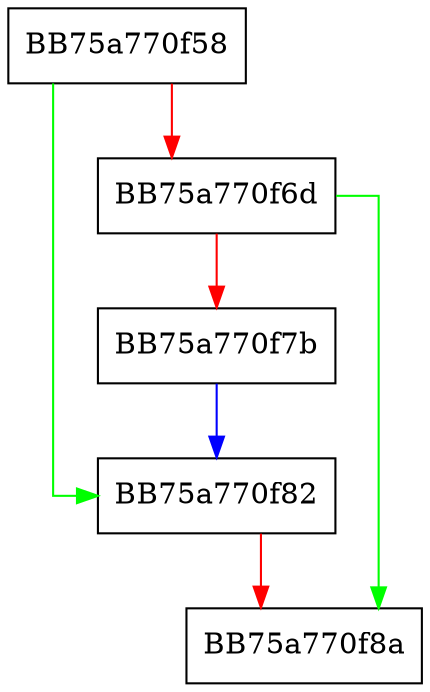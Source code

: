 digraph WrapperWTSFreeMemory {
  node [shape="box"];
  graph [splines=ortho];
  BB75a770f58 -> BB75a770f82 [color="green"];
  BB75a770f58 -> BB75a770f6d [color="red"];
  BB75a770f6d -> BB75a770f8a [color="green"];
  BB75a770f6d -> BB75a770f7b [color="red"];
  BB75a770f7b -> BB75a770f82 [color="blue"];
  BB75a770f82 -> BB75a770f8a [color="red"];
}